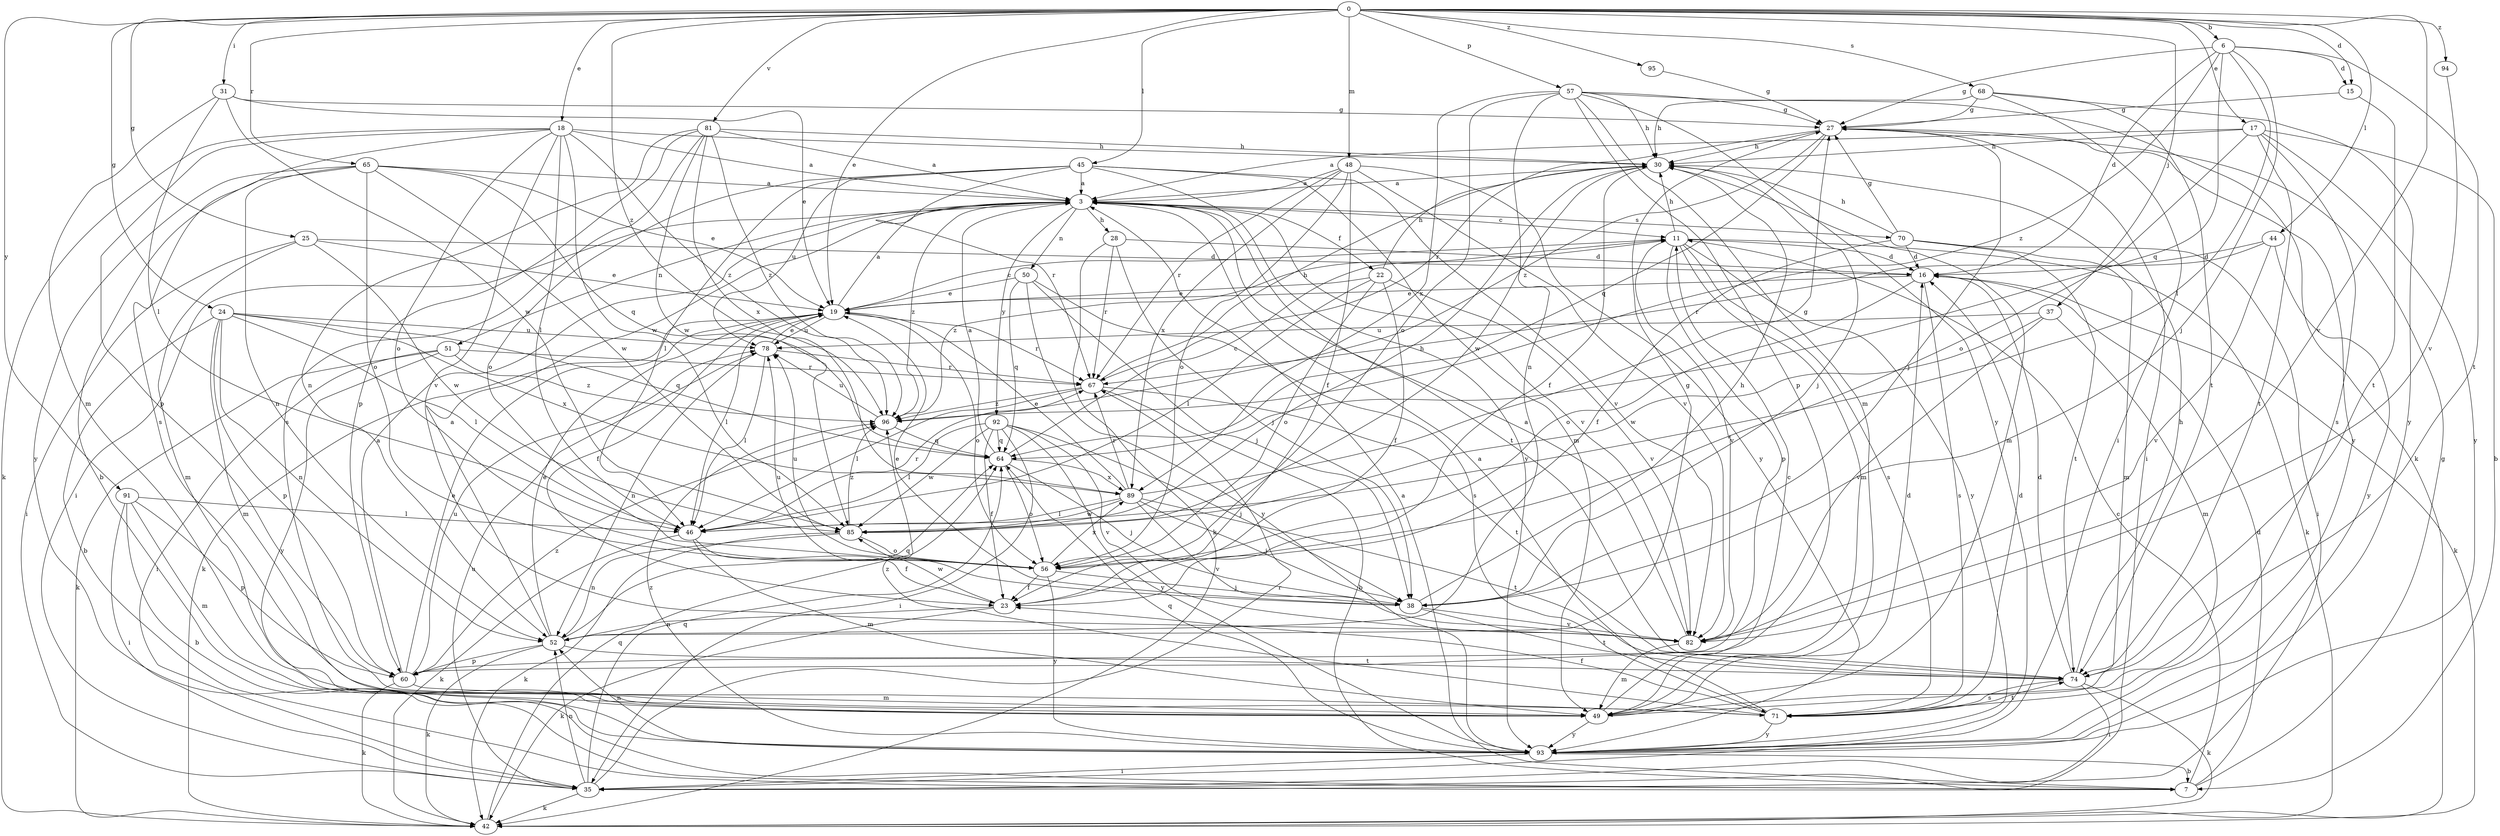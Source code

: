 strict digraph  {
0;
3;
6;
7;
11;
15;
16;
17;
18;
19;
22;
23;
24;
25;
27;
28;
30;
31;
35;
37;
38;
42;
44;
45;
46;
48;
49;
50;
51;
52;
56;
57;
60;
64;
65;
67;
68;
70;
71;
74;
78;
81;
82;
85;
89;
91;
92;
93;
94;
95;
96;
0 -> 6  [label=b];
0 -> 15  [label=d];
0 -> 17  [label=e];
0 -> 18  [label=e];
0 -> 19  [label=e];
0 -> 24  [label=g];
0 -> 25  [label=g];
0 -> 31  [label=i];
0 -> 37  [label=j];
0 -> 44  [label=l];
0 -> 45  [label=l];
0 -> 48  [label=m];
0 -> 57  [label=p];
0 -> 65  [label=r];
0 -> 68  [label=s];
0 -> 81  [label=v];
0 -> 82  [label=v];
0 -> 91  [label=y];
0 -> 94  [label=z];
0 -> 95  [label=z];
0 -> 96  [label=z];
3 -> 11  [label=c];
3 -> 22  [label=f];
3 -> 28  [label=h];
3 -> 35  [label=i];
3 -> 50  [label=n];
3 -> 51  [label=n];
3 -> 70  [label=s];
3 -> 74  [label=t];
3 -> 82  [label=v];
3 -> 92  [label=y];
3 -> 96  [label=z];
6 -> 15  [label=d];
6 -> 16  [label=d];
6 -> 27  [label=g];
6 -> 38  [label=j];
6 -> 46  [label=l];
6 -> 64  [label=q];
6 -> 74  [label=t];
6 -> 96  [label=z];
7 -> 3  [label=a];
7 -> 11  [label=c];
7 -> 16  [label=d];
7 -> 27  [label=g];
11 -> 16  [label=d];
11 -> 30  [label=h];
11 -> 42  [label=k];
11 -> 49  [label=m];
11 -> 60  [label=p];
11 -> 71  [label=s];
11 -> 82  [label=v];
11 -> 93  [label=y];
11 -> 96  [label=z];
15 -> 27  [label=g];
15 -> 74  [label=t];
16 -> 19  [label=e];
16 -> 42  [label=k];
16 -> 56  [label=o];
16 -> 71  [label=s];
17 -> 3  [label=a];
17 -> 7  [label=b];
17 -> 30  [label=h];
17 -> 56  [label=o];
17 -> 71  [label=s];
17 -> 74  [label=t];
17 -> 93  [label=y];
18 -> 3  [label=a];
18 -> 30  [label=h];
18 -> 42  [label=k];
18 -> 46  [label=l];
18 -> 56  [label=o];
18 -> 60  [label=p];
18 -> 71  [label=s];
18 -> 82  [label=v];
18 -> 85  [label=w];
18 -> 96  [label=z];
19 -> 3  [label=a];
19 -> 11  [label=c];
19 -> 23  [label=f];
19 -> 42  [label=k];
19 -> 46  [label=l];
19 -> 56  [label=o];
19 -> 67  [label=r];
19 -> 78  [label=u];
22 -> 19  [label=e];
22 -> 23  [label=f];
22 -> 30  [label=h];
22 -> 46  [label=l];
22 -> 56  [label=o];
22 -> 82  [label=v];
23 -> 42  [label=k];
23 -> 52  [label=n];
23 -> 85  [label=w];
24 -> 7  [label=b];
24 -> 46  [label=l];
24 -> 49  [label=m];
24 -> 52  [label=n];
24 -> 60  [label=p];
24 -> 64  [label=q];
24 -> 78  [label=u];
24 -> 89  [label=x];
25 -> 16  [label=d];
25 -> 19  [label=e];
25 -> 35  [label=i];
25 -> 49  [label=m];
25 -> 85  [label=w];
27 -> 30  [label=h];
27 -> 35  [label=i];
27 -> 38  [label=j];
27 -> 64  [label=q];
27 -> 67  [label=r];
27 -> 93  [label=y];
27 -> 96  [label=z];
28 -> 16  [label=d];
28 -> 38  [label=j];
28 -> 42  [label=k];
28 -> 67  [label=r];
30 -> 3  [label=a];
30 -> 23  [label=f];
30 -> 38  [label=j];
30 -> 49  [label=m];
30 -> 85  [label=w];
31 -> 19  [label=e];
31 -> 27  [label=g];
31 -> 46  [label=l];
31 -> 49  [label=m];
31 -> 85  [label=w];
35 -> 42  [label=k];
35 -> 52  [label=n];
35 -> 64  [label=q];
35 -> 67  [label=r];
35 -> 78  [label=u];
37 -> 49  [label=m];
37 -> 78  [label=u];
37 -> 82  [label=v];
37 -> 85  [label=w];
38 -> 19  [label=e];
38 -> 30  [label=h];
38 -> 74  [label=t];
38 -> 78  [label=u];
38 -> 82  [label=v];
42 -> 64  [label=q];
44 -> 16  [label=d];
44 -> 67  [label=r];
44 -> 82  [label=v];
44 -> 93  [label=y];
45 -> 3  [label=a];
45 -> 46  [label=l];
45 -> 49  [label=m];
45 -> 56  [label=o];
45 -> 67  [label=r];
45 -> 78  [label=u];
45 -> 82  [label=v];
45 -> 93  [label=y];
46 -> 23  [label=f];
46 -> 42  [label=k];
46 -> 49  [label=m];
46 -> 67  [label=r];
48 -> 3  [label=a];
48 -> 23  [label=f];
48 -> 56  [label=o];
48 -> 67  [label=r];
48 -> 82  [label=v];
48 -> 89  [label=x];
48 -> 93  [label=y];
49 -> 11  [label=c];
49 -> 16  [label=d];
49 -> 93  [label=y];
50 -> 19  [label=e];
50 -> 38  [label=j];
50 -> 64  [label=q];
50 -> 71  [label=s];
50 -> 93  [label=y];
51 -> 35  [label=i];
51 -> 42  [label=k];
51 -> 67  [label=r];
51 -> 93  [label=y];
51 -> 96  [label=z];
52 -> 3  [label=a];
52 -> 19  [label=e];
52 -> 27  [label=g];
52 -> 42  [label=k];
52 -> 60  [label=p];
52 -> 64  [label=q];
52 -> 74  [label=t];
56 -> 23  [label=f];
56 -> 38  [label=j];
56 -> 78  [label=u];
56 -> 89  [label=x];
56 -> 93  [label=y];
57 -> 27  [label=g];
57 -> 30  [label=h];
57 -> 42  [label=k];
57 -> 49  [label=m];
57 -> 52  [label=n];
57 -> 56  [label=o];
57 -> 60  [label=p];
57 -> 89  [label=x];
57 -> 93  [label=y];
60 -> 3  [label=a];
60 -> 19  [label=e];
60 -> 42  [label=k];
60 -> 49  [label=m];
60 -> 78  [label=u];
60 -> 96  [label=z];
64 -> 3  [label=a];
64 -> 11  [label=c];
64 -> 38  [label=j];
64 -> 56  [label=o];
64 -> 89  [label=x];
65 -> 3  [label=a];
65 -> 7  [label=b];
65 -> 19  [label=e];
65 -> 52  [label=n];
65 -> 56  [label=o];
65 -> 64  [label=q];
65 -> 85  [label=w];
65 -> 93  [label=y];
67 -> 7  [label=b];
67 -> 30  [label=h];
67 -> 46  [label=l];
67 -> 74  [label=t];
67 -> 96  [label=z];
68 -> 27  [label=g];
68 -> 30  [label=h];
68 -> 35  [label=i];
68 -> 74  [label=t];
68 -> 93  [label=y];
70 -> 16  [label=d];
70 -> 23  [label=f];
70 -> 27  [label=g];
70 -> 30  [label=h];
70 -> 35  [label=i];
70 -> 49  [label=m];
70 -> 74  [label=t];
71 -> 3  [label=a];
71 -> 16  [label=d];
71 -> 23  [label=f];
71 -> 74  [label=t];
71 -> 93  [label=y];
71 -> 96  [label=z];
74 -> 16  [label=d];
74 -> 30  [label=h];
74 -> 35  [label=i];
74 -> 42  [label=k];
74 -> 71  [label=s];
78 -> 19  [label=e];
78 -> 46  [label=l];
78 -> 52  [label=n];
78 -> 67  [label=r];
81 -> 3  [label=a];
81 -> 30  [label=h];
81 -> 52  [label=n];
81 -> 60  [label=p];
81 -> 71  [label=s];
81 -> 85  [label=w];
81 -> 89  [label=x];
81 -> 96  [label=z];
82 -> 3  [label=a];
82 -> 49  [label=m];
85 -> 30  [label=h];
85 -> 42  [label=k];
85 -> 52  [label=n];
85 -> 56  [label=o];
85 -> 96  [label=z];
89 -> 19  [label=e];
89 -> 27  [label=g];
89 -> 38  [label=j];
89 -> 46  [label=l];
89 -> 67  [label=r];
89 -> 74  [label=t];
89 -> 82  [label=v];
89 -> 85  [label=w];
91 -> 7  [label=b];
91 -> 35  [label=i];
91 -> 46  [label=l];
91 -> 49  [label=m];
91 -> 60  [label=p];
92 -> 23  [label=f];
92 -> 35  [label=i];
92 -> 38  [label=j];
92 -> 46  [label=l];
92 -> 64  [label=q];
92 -> 82  [label=v];
92 -> 85  [label=w];
92 -> 93  [label=y];
93 -> 7  [label=b];
93 -> 35  [label=i];
93 -> 52  [label=n];
93 -> 64  [label=q];
93 -> 96  [label=z];
94 -> 82  [label=v];
95 -> 27  [label=g];
96 -> 64  [label=q];
96 -> 78  [label=u];
}
